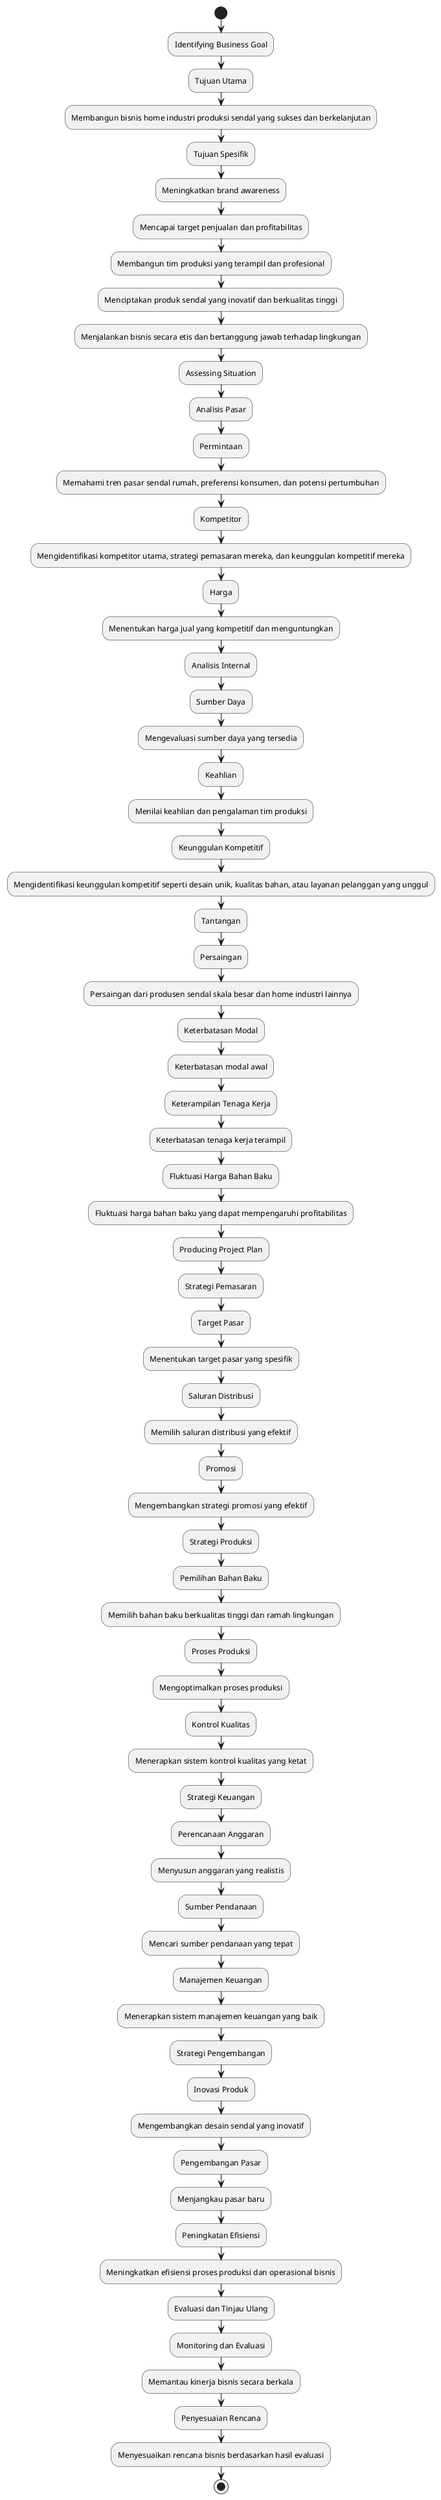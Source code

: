 @startuml
start

:Identifying Business Goal;
    :Tujuan Utama;
    :Membangun bisnis home industri produksi sendal yang sukses dan berkelanjutan;
    :Tujuan Spesifik;
    :Meningkatkan brand awareness;
    :Mencapai target penjualan dan profitabilitas;
    :Membangun tim produksi yang terampil dan profesional;
    :Menciptakan produk sendal yang inovatif dan berkualitas tinggi;
    :Menjalankan bisnis secara etis dan bertanggung jawab terhadap lingkungan;

:Assessing Situation;
    :Analisis Pasar;
    :Permintaan;
    :Memahami tren pasar sendal rumah, preferensi konsumen, dan potensi pertumbuhan;
    :Kompetitor;
    :Mengidentifikasi kompetitor utama, strategi pemasaran mereka, dan keunggulan kompetitif mereka;
    :Harga;
    :Menentukan harga jual yang kompetitif dan menguntungkan;

    :Analisis Internal;
    :Sumber Daya;
    :Mengevaluasi sumber daya yang tersedia;
    :Keahlian;
    :Menilai keahlian dan pengalaman tim produksi;
    :Keunggulan Kompetitif;
    :Mengidentifikasi keunggulan kompetitif seperti desain unik, kualitas bahan, atau layanan pelanggan yang unggul;

    :Tantangan;
    :Persaingan;
    :Persaingan dari produsen sendal skala besar dan home industri lainnya;
    :Keterbatasan Modal;
    :Keterbatasan modal awal;
    :Keterampilan Tenaga Kerja;
    :Keterbatasan tenaga kerja terampil;
    :Fluktuasi Harga Bahan Baku;
    :Fluktuasi harga bahan baku yang dapat mempengaruhi profitabilitas;

:Producing Project Plan;
    :Strategi Pemasaran;
    :Target Pasar;
    :Menentukan target pasar yang spesifik;
    :Saluran Distribusi;
    :Memilih saluran distribusi yang efektif;
    :Promosi;
    :Mengembangkan strategi promosi yang efektif;

    :Strategi Produksi;
    :Pemilihan Bahan Baku;
    :Memilih bahan baku berkualitas tinggi dan ramah lingkungan;
    :Proses Produksi;
    :Mengoptimalkan proses produksi;
    :Kontrol Kualitas;
    :Menerapkan sistem kontrol kualitas yang ketat;

    :Strategi Keuangan;
    :Perencanaan Anggaran;
    :Menyusun anggaran yang realistis;
    :Sumber Pendanaan;
    :Mencari sumber pendanaan yang tepat;
    :Manajemen Keuangan;
    :Menerapkan sistem manajemen keuangan yang baik;

    :Strategi Pengembangan;
    :Inovasi Produk;
    :Mengembangkan desain sendal yang inovatif;
    :Pengembangan Pasar;
    :Menjangkau pasar baru;
    :Peningkatan Efisiensi;
    :Meningkatkan efisiensi proses produksi dan operasional bisnis;

:Evaluasi dan Tinjau Ulang;
    :Monitoring dan Evaluasi;
    :Memantau kinerja bisnis secara berkala;
    :Penyesuaian Rencana;
    :Menyesuaikan rencana bisnis berdasarkan hasil evaluasi;

stop
@enduml